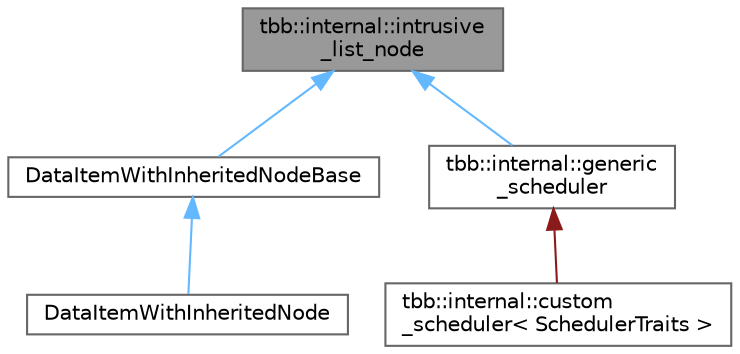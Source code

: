 digraph "tbb::internal::intrusive_list_node"
{
 // LATEX_PDF_SIZE
  bgcolor="transparent";
  edge [fontname=Helvetica,fontsize=10,labelfontname=Helvetica,labelfontsize=10];
  node [fontname=Helvetica,fontsize=10,shape=box,height=0.2,width=0.4];
  Node1 [id="Node000001",label="tbb::internal::intrusive\l_list_node",height=0.2,width=0.4,color="gray40", fillcolor="grey60", style="filled", fontcolor="black",tooltip="Data structure to be inherited by the types that can form intrusive lists."];
  Node1 -> Node2 [id="edge5_Node000001_Node000002",dir="back",color="steelblue1",style="solid",tooltip=" "];
  Node2 [id="Node000002",label="DataItemWithInheritedNodeBase",height=0.2,width=0.4,color="gray40", fillcolor="white", style="filled",URL="$struct_data_item_with_inherited_node_base.html",tooltip=" "];
  Node2 -> Node3 [id="edge6_Node000002_Node000003",dir="back",color="steelblue1",style="solid",tooltip=" "];
  Node3 [id="Node000003",label="DataItemWithInheritedNode",height=0.2,width=0.4,color="gray40", fillcolor="white", style="filled",URL="$class_data_item_with_inherited_node.html",tooltip=" "];
  Node1 -> Node4 [id="edge7_Node000001_Node000004",dir="back",color="steelblue1",style="solid",tooltip=" "];
  Node4 [id="Node000004",label="tbb::internal::generic\l_scheduler",height=0.2,width=0.4,color="gray40", fillcolor="white", style="filled",URL="$classtbb_1_1internal_1_1generic__scheduler.html",tooltip="Work stealing task scheduler."];
  Node4 -> Node5 [id="edge8_Node000004_Node000005",dir="back",color="firebrick4",style="solid",tooltip=" "];
  Node5 [id="Node000005",label="tbb::internal::custom\l_scheduler\< SchedulerTraits \>",height=0.2,width=0.4,color="gray40", fillcolor="white", style="filled",URL="$classtbb_1_1internal_1_1custom__scheduler.html",tooltip="A scheduler with a customized evaluation loop."];
}
